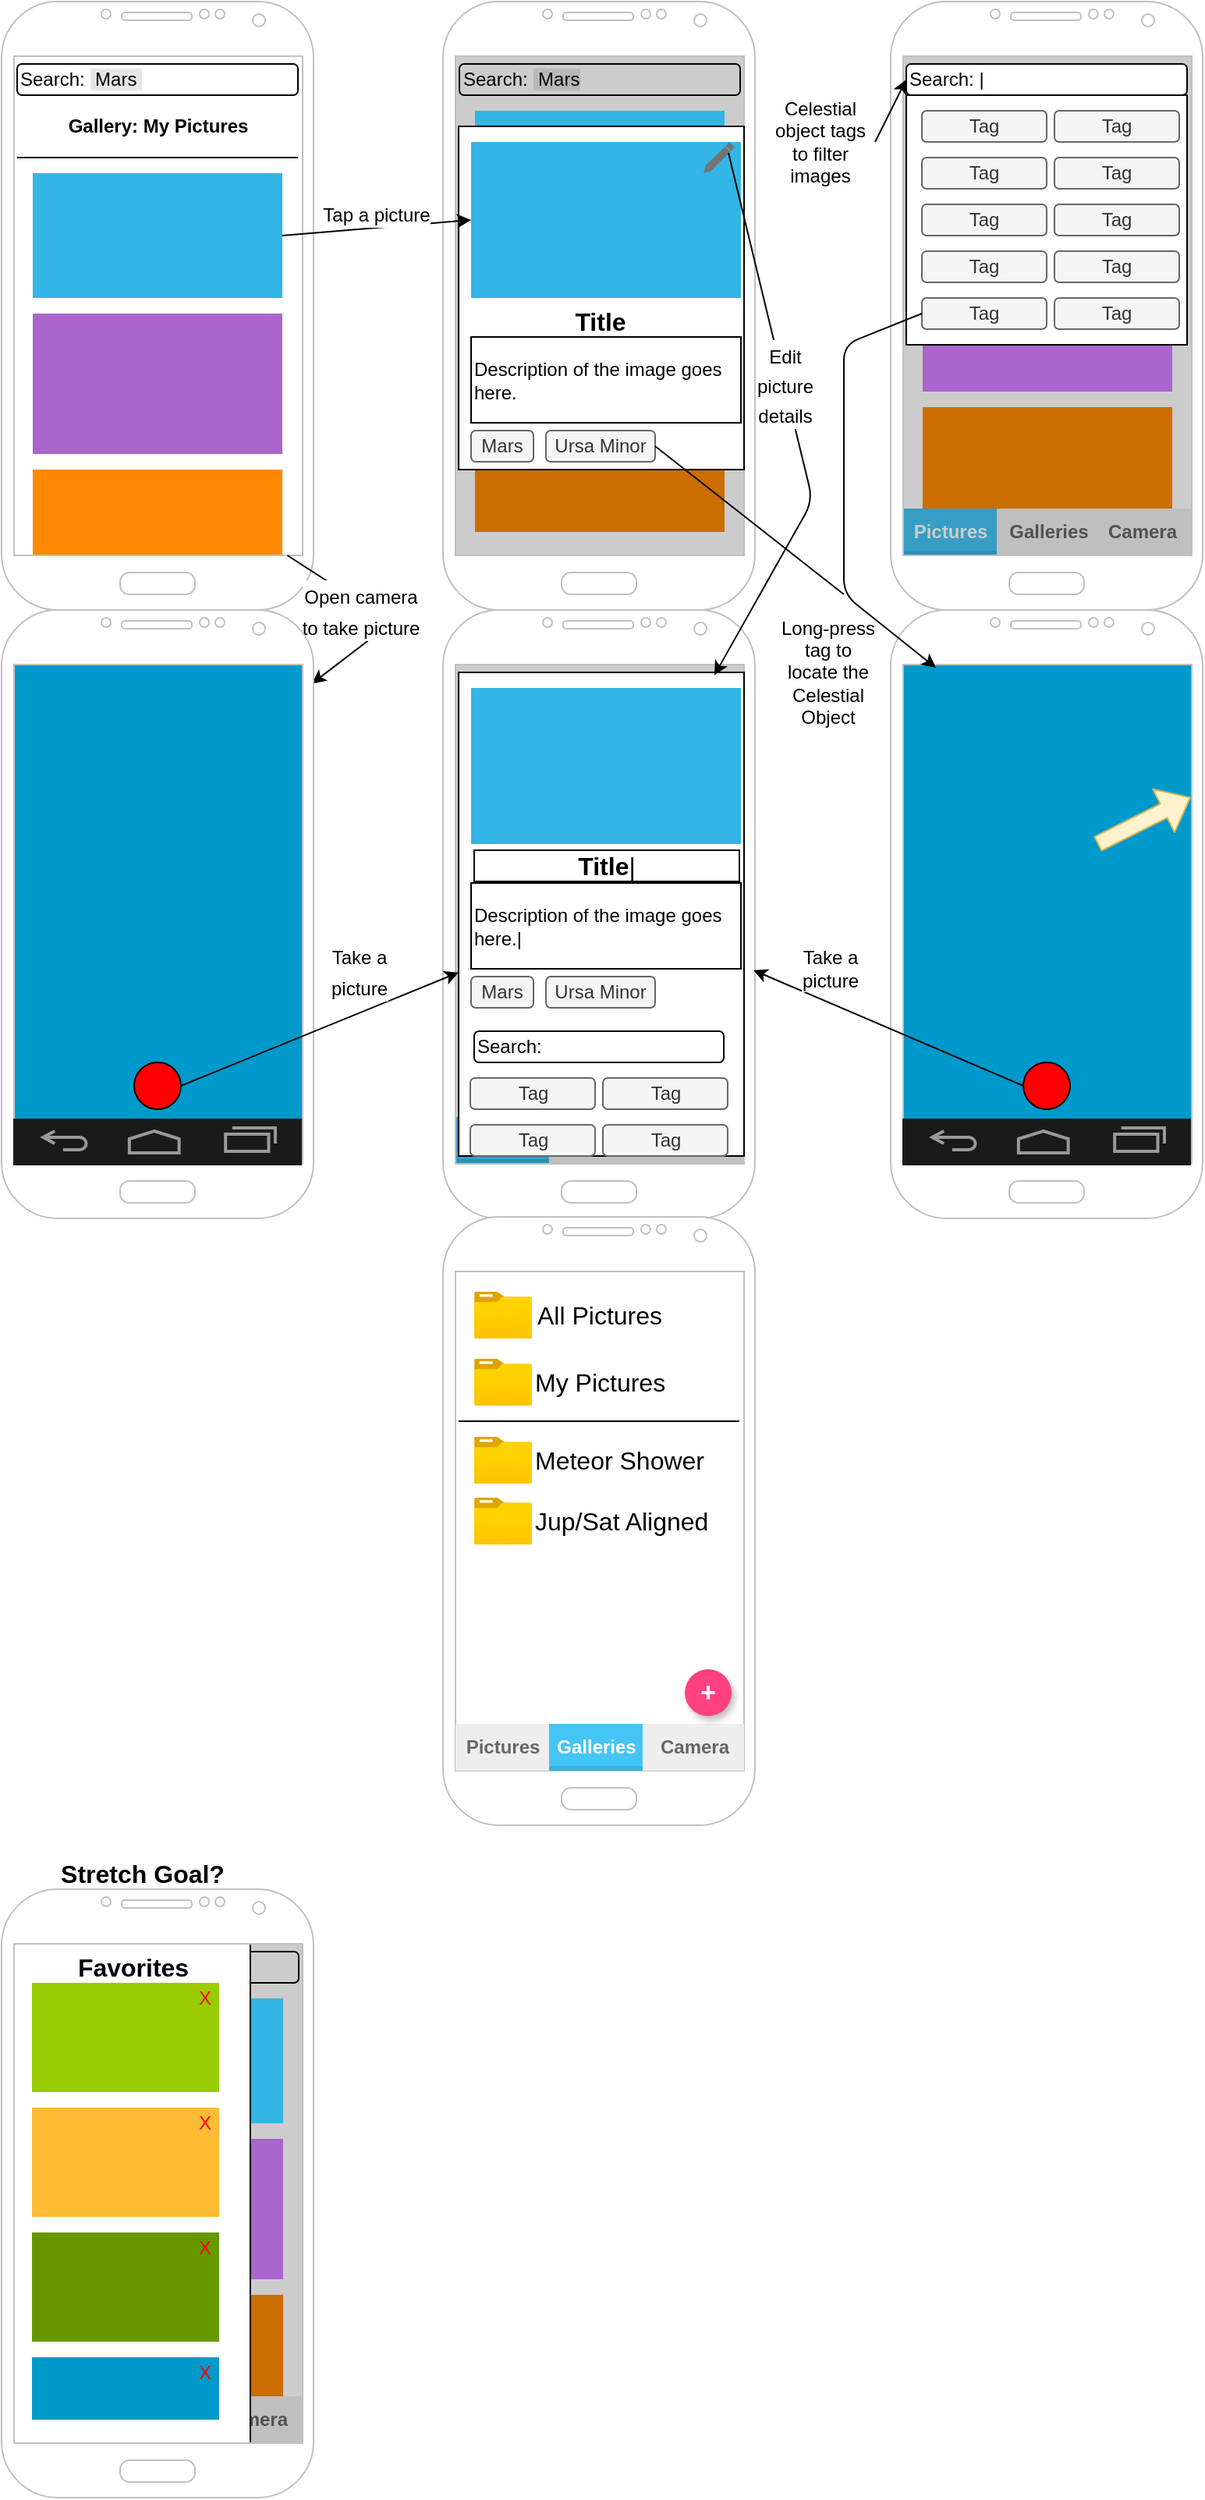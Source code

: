 <mxfile version="14.5.10" type="device"><diagram id="sVuwKOj5NCMtRuxZzgkM" name="Page-1"><mxGraphModel dx="1117" dy="674" grid="1" gridSize="10" guides="1" tooltips="1" connect="1" arrows="1" fold="1" page="1" pageScale="1" pageWidth="826" pageHeight="1169" math="0" shadow="0"><root><mxCell id="0"/><mxCell id="1" parent="0"/><mxCell id="S1HXBbgIuv6f9DyMcL07-6" value="" style="group" parent="1" vertex="1" connectable="0"><mxGeometry x="30" width="200" height="390" as="geometry"/></mxCell><mxCell id="S1HXBbgIuv6f9DyMcL07-2" value="" style="verticalLabelPosition=bottom;verticalAlign=top;html=1;shadow=0;dashed=0;strokeWidth=1;strokeColor=none;shape=rect;fillColor=#33b5e5;" parent="S1HXBbgIuv6f9DyMcL07-6" vertex="1"><mxGeometry x="20" y="110" width="160" height="80" as="geometry"/></mxCell><mxCell id="S1HXBbgIuv6f9DyMcL07-3" value="" style="verticalLabelPosition=bottom;verticalAlign=top;html=1;shadow=0;dashed=0;strokeWidth=1;strokeColor=none;shape=rect;fillColor=#aa66cc;" parent="S1HXBbgIuv6f9DyMcL07-6" vertex="1"><mxGeometry x="20" y="200" width="160" height="90" as="geometry"/></mxCell><mxCell id="S1HXBbgIuv6f9DyMcL07-4" value="" style="verticalLabelPosition=bottom;verticalAlign=top;html=1;shadow=0;dashed=0;strokeWidth=1;strokeColor=none;shape=rect;fillColor=#ff8800;" parent="S1HXBbgIuv6f9DyMcL07-6" vertex="1"><mxGeometry x="20" y="300" width="160" height="80" as="geometry"/></mxCell><mxCell id="S1HXBbgIuv6f9DyMcL07-1" value="" style="verticalLabelPosition=bottom;verticalAlign=top;html=1;shadow=0;dashed=0;strokeWidth=1;shape=mxgraph.android.phone2;strokeColor=#c0c0c0;" parent="S1HXBbgIuv6f9DyMcL07-6" vertex="1"><mxGeometry width="200" height="390" as="geometry"/></mxCell><mxCell id="S1HXBbgIuv6f9DyMcL07-72" value="&lt;div align=&quot;left&quot;&gt;Search:&amp;nbsp;&lt;span style=&quot;background-color: rgb(230 , 230 , 230)&quot;&gt; Mars&amp;nbsp; &lt;/span&gt;&lt;br&gt;&lt;/div&gt;" style="rounded=1;whiteSpace=wrap;html=1;fillColor=#FFFFFF;align=left;" parent="S1HXBbgIuv6f9DyMcL07-6" vertex="1"><mxGeometry x="10" y="40" width="180" height="20" as="geometry"/></mxCell><mxCell id="xd1e3zrqBbG1_wzTYRDA-1" value="&lt;div align=&quot;center&quot;&gt;&lt;b&gt;Gallery: My Pictures&lt;br&gt;&lt;/b&gt;&lt;/div&gt;" style="text;html=1;align=center;verticalAlign=middle;resizable=0;points=[];autosize=1;strokeColor=none;" vertex="1" parent="S1HXBbgIuv6f9DyMcL07-6"><mxGeometry x="35" y="70" width="130" height="20" as="geometry"/></mxCell><mxCell id="xd1e3zrqBbG1_wzTYRDA-2" value="" style="endArrow=none;html=1;" edge="1" parent="S1HXBbgIuv6f9DyMcL07-6"><mxGeometry width="50" height="50" relative="1" as="geometry"><mxPoint x="10" y="100" as="sourcePoint"/><mxPoint x="190" y="100" as="targetPoint"/></mxGeometry></mxCell><mxCell id="S1HXBbgIuv6f9DyMcL07-107" value="" style="group" parent="1" vertex="1" connectable="0"><mxGeometry x="30" y="1210" width="200" height="390" as="geometry"/></mxCell><mxCell id="S1HXBbgIuv6f9DyMcL07-108" value="" style="verticalLabelPosition=bottom;verticalAlign=top;html=1;shadow=0;dashed=0;strokeWidth=1;strokeColor=none;shape=rect;fillColor=#ff8800;" parent="S1HXBbgIuv6f9DyMcL07-107" vertex="1"><mxGeometry x="20.5" y="260" width="160" height="80" as="geometry"/></mxCell><mxCell id="S1HXBbgIuv6f9DyMcL07-109" value="" style="strokeWidth=1;html=1;shadow=0;dashed=0;shape=mxgraph.android.rrect;rSize=0;fillColor=#eeeeee;strokeColor=none;" parent="S1HXBbgIuv6f9DyMcL07-107" vertex="1"><mxGeometry x="8" y="325" width="185" height="30" as="geometry"/></mxCell><mxCell id="S1HXBbgIuv6f9DyMcL07-110" value="Search" style="strokeWidth=1;html=1;shadow=0;dashed=0;shape=mxgraph.android.anchor;fontStyle=1;fontColor=#666666;" parent="S1HXBbgIuv6f9DyMcL07-109" vertex="1"><mxGeometry x="62.5" width="60" height="30" as="geometry"/></mxCell><mxCell id="S1HXBbgIuv6f9DyMcL07-111" value="Camera" style="strokeWidth=1;html=1;shadow=0;dashed=0;shape=mxgraph.android.anchor;fontStyle=1;fontColor=#666666;" parent="S1HXBbgIuv6f9DyMcL07-109" vertex="1"><mxGeometry x="120" width="65" height="30" as="geometry"/></mxCell><mxCell id="S1HXBbgIuv6f9DyMcL07-112" value="Feed" style="strokeWidth=1;html=1;shadow=0;dashed=0;shape=mxgraph.android.rrect;rSize=0;fontStyle=1;fillColor=#44c5f5;strokeColor=none;fontColor=#ffffff;" parent="S1HXBbgIuv6f9DyMcL07-109" vertex="1"><mxGeometry width="60" height="30" as="geometry"/></mxCell><mxCell id="S1HXBbgIuv6f9DyMcL07-113" value="" style="strokeWidth=1;html=1;shadow=0;dashed=0;shape=mxgraph.android.rrect;rSize=0;fillColor=#33b5e5;strokeColor=none;" parent="S1HXBbgIuv6f9DyMcL07-112" vertex="1"><mxGeometry y="27" width="60.0" height="3" as="geometry"/></mxCell><mxCell id="S1HXBbgIuv6f9DyMcL07-114" value="&lt;div align=&quot;left&quot;&gt;Search:&lt;/div&gt;" style="rounded=1;whiteSpace=wrap;html=1;fillColor=#FFFFFF;align=left;" parent="S1HXBbgIuv6f9DyMcL07-107" vertex="1"><mxGeometry x="10.5" y="40" width="180" height="20" as="geometry"/></mxCell><mxCell id="S1HXBbgIuv6f9DyMcL07-115" value="" style="rounded=0;whiteSpace=wrap;html=1;fillColor=#000000;opacity=20;" parent="S1HXBbgIuv6f9DyMcL07-107" vertex="1"><mxGeometry x="3" y="30" width="190" height="330" as="geometry"/></mxCell><mxCell id="S1HXBbgIuv6f9DyMcL07-116" value="" style="verticalLabelPosition=bottom;verticalAlign=top;html=1;shadow=0;dashed=0;strokeWidth=1;strokeColor=none;shape=rect;fillColor=#33b5e5;" parent="S1HXBbgIuv6f9DyMcL07-107" vertex="1"><mxGeometry x="20.5" y="70" width="160" height="80" as="geometry"/></mxCell><mxCell id="S1HXBbgIuv6f9DyMcL07-117" value="" style="verticalLabelPosition=bottom;verticalAlign=top;html=1;shadow=0;dashed=0;strokeWidth=1;strokeColor=none;shape=rect;fillColor=#aa66cc;" parent="S1HXBbgIuv6f9DyMcL07-107" vertex="1"><mxGeometry x="20.5" y="160" width="160" height="90" as="geometry"/></mxCell><mxCell id="S1HXBbgIuv6f9DyMcL07-119" value="" style="group" parent="S1HXBbgIuv6f9DyMcL07-107" vertex="1" connectable="0"><mxGeometry x="8" y="35" width="151.5" height="325" as="geometry"/></mxCell><mxCell id="S1HXBbgIuv6f9DyMcL07-54" value="" style="rounded=0;whiteSpace=wrap;html=1;fillColor=#FFFFFF;" parent="S1HXBbgIuv6f9DyMcL07-119" vertex="1"><mxGeometry width="151.5" height="325" as="geometry"/></mxCell><mxCell id="S1HXBbgIuv6f9DyMcL07-56" value="" style="verticalLabelPosition=bottom;verticalAlign=top;html=1;shadow=0;dashed=0;strokeWidth=1;strokeColor=none;shape=rect;fillColor=#99cc00;" parent="S1HXBbgIuv6f9DyMcL07-119" vertex="1"><mxGeometry x="11.5" y="25" width="120" height="70" as="geometry"/></mxCell><mxCell id="S1HXBbgIuv6f9DyMcL07-57" value="" style="verticalLabelPosition=bottom;verticalAlign=top;html=1;shadow=0;dashed=0;strokeWidth=1;strokeColor=none;shape=rect;fillColor=#ffbb33;" parent="S1HXBbgIuv6f9DyMcL07-119" vertex="1"><mxGeometry x="11.5" y="105" width="120" height="70" as="geometry"/></mxCell><mxCell id="S1HXBbgIuv6f9DyMcL07-58" value="&lt;font style=&quot;font-size: 16px&quot;&gt;&lt;b&gt;Favorites&lt;/b&gt;&lt;/font&gt;" style="text;html=1;align=center;verticalAlign=middle;resizable=0;points=[];autosize=1;" parent="S1HXBbgIuv6f9DyMcL07-119" vertex="1"><mxGeometry x="30.75" y="5" width="90" height="20" as="geometry"/></mxCell><mxCell id="S1HXBbgIuv6f9DyMcL07-59" value="" style="verticalLabelPosition=bottom;verticalAlign=top;html=1;shadow=0;dashed=0;strokeWidth=1;strokeColor=none;shape=rect;fillColor=#669900;" parent="S1HXBbgIuv6f9DyMcL07-119" vertex="1"><mxGeometry x="11.5" y="185" width="120" height="70" as="geometry"/></mxCell><mxCell id="S1HXBbgIuv6f9DyMcL07-60" value="" style="verticalLabelPosition=bottom;verticalAlign=top;html=1;shadow=0;dashed=0;strokeWidth=1;strokeColor=none;shape=rect;fillColor=#0099cc;" parent="S1HXBbgIuv6f9DyMcL07-119" vertex="1"><mxGeometry x="11.5" y="265" width="120" height="40" as="geometry"/></mxCell><mxCell id="S1HXBbgIuv6f9DyMcL07-62" value="&lt;font color=&quot;#FF0000&quot;&gt;X&lt;/font&gt;" style="text;html=1;align=center;verticalAlign=middle;resizable=0;points=[];autosize=1;" parent="S1HXBbgIuv6f9DyMcL07-119" vertex="1"><mxGeometry x="111.5" y="105" width="20" height="20" as="geometry"/></mxCell><mxCell id="S1HXBbgIuv6f9DyMcL07-61" value="&lt;font color=&quot;#FF0000&quot;&gt;X&lt;/font&gt;" style="text;html=1;align=center;verticalAlign=middle;resizable=0;points=[];autosize=1;" parent="S1HXBbgIuv6f9DyMcL07-119" vertex="1"><mxGeometry x="111.5" y="25" width="20" height="20" as="geometry"/></mxCell><mxCell id="S1HXBbgIuv6f9DyMcL07-64" value="&lt;font color=&quot;#FF0000&quot;&gt;X&lt;/font&gt;" style="text;html=1;align=center;verticalAlign=middle;resizable=0;points=[];autosize=1;" parent="S1HXBbgIuv6f9DyMcL07-119" vertex="1"><mxGeometry x="111.5" y="185" width="20" height="20" as="geometry"/></mxCell><mxCell id="S1HXBbgIuv6f9DyMcL07-63" value="&lt;font color=&quot;#FF0000&quot;&gt;X&lt;/font&gt;" style="text;html=1;align=center;verticalAlign=middle;resizable=0;points=[];autosize=1;" parent="S1HXBbgIuv6f9DyMcL07-119" vertex="1"><mxGeometry x="111.5" y="265" width="20" height="20" as="geometry"/></mxCell><mxCell id="S1HXBbgIuv6f9DyMcL07-118" value="" style="verticalLabelPosition=bottom;verticalAlign=top;html=1;shadow=0;dashed=0;strokeWidth=1;shape=mxgraph.android.phone2;strokeColor=#c0c0c0;" parent="S1HXBbgIuv6f9DyMcL07-107" vertex="1"><mxGeometry width="200" height="390" as="geometry"/></mxCell><mxCell id="S1HXBbgIuv6f9DyMcL07-141" value="" style="group" parent="1" vertex="1" connectable="0"><mxGeometry x="600" width="200" height="390" as="geometry"/></mxCell><mxCell id="S1HXBbgIuv6f9DyMcL07-142" value="" style="verticalLabelPosition=bottom;verticalAlign=top;html=1;shadow=0;dashed=0;strokeWidth=1;strokeColor=none;shape=rect;fillColor=#ff8800;" parent="S1HXBbgIuv6f9DyMcL07-141" vertex="1"><mxGeometry x="20.5" y="260" width="160" height="80" as="geometry"/></mxCell><mxCell id="S1HXBbgIuv6f9DyMcL07-143" value="" style="strokeWidth=1;html=1;shadow=0;dashed=0;shape=mxgraph.android.rrect;rSize=0;fillColor=#eeeeee;strokeColor=none;" parent="S1HXBbgIuv6f9DyMcL07-141" vertex="1"><mxGeometry x="8" y="325" width="185" height="30" as="geometry"/></mxCell><mxCell id="S1HXBbgIuv6f9DyMcL07-144" value="Galleries" style="strokeWidth=1;html=1;shadow=0;dashed=0;shape=mxgraph.android.anchor;fontStyle=1;fontColor=#666666;" parent="S1HXBbgIuv6f9DyMcL07-143" vertex="1"><mxGeometry x="62.5" width="60" height="30" as="geometry"/></mxCell><mxCell id="S1HXBbgIuv6f9DyMcL07-145" value="Camera" style="strokeWidth=1;html=1;shadow=0;dashed=0;shape=mxgraph.android.anchor;fontStyle=1;fontColor=#666666;" parent="S1HXBbgIuv6f9DyMcL07-143" vertex="1"><mxGeometry x="120" width="65" height="30" as="geometry"/></mxCell><mxCell id="S1HXBbgIuv6f9DyMcL07-146" value="Pictures" style="strokeWidth=1;html=1;shadow=0;dashed=0;shape=mxgraph.android.rrect;rSize=0;fontStyle=1;fillColor=#44c5f5;strokeColor=none;fontColor=#ffffff;" parent="S1HXBbgIuv6f9DyMcL07-143" vertex="1"><mxGeometry width="60" height="30" as="geometry"/></mxCell><mxCell id="S1HXBbgIuv6f9DyMcL07-147" value="" style="strokeWidth=1;html=1;shadow=0;dashed=0;shape=mxgraph.android.rrect;rSize=0;fillColor=#33b5e5;strokeColor=none;" parent="S1HXBbgIuv6f9DyMcL07-146" vertex="1"><mxGeometry y="27" width="60.0" height="3" as="geometry"/></mxCell><mxCell id="S1HXBbgIuv6f9DyMcL07-149" value="" style="rounded=0;whiteSpace=wrap;html=1;fillColor=#000000;opacity=20;" parent="S1HXBbgIuv6f9DyMcL07-141" vertex="1"><mxGeometry x="3" y="30" width="190" height="330" as="geometry"/></mxCell><mxCell id="S1HXBbgIuv6f9DyMcL07-150" value="" style="verticalLabelPosition=bottom;verticalAlign=top;html=1;shadow=0;dashed=0;strokeWidth=1;strokeColor=none;shape=rect;fillColor=#33b5e5;" parent="S1HXBbgIuv6f9DyMcL07-141" vertex="1"><mxGeometry x="20.5" y="70" width="160" height="80" as="geometry"/></mxCell><mxCell id="S1HXBbgIuv6f9DyMcL07-151" value="" style="verticalLabelPosition=bottom;verticalAlign=top;html=1;shadow=0;dashed=0;strokeWidth=1;strokeColor=none;shape=rect;fillColor=#aa66cc;" parent="S1HXBbgIuv6f9DyMcL07-141" vertex="1"><mxGeometry x="20.5" y="160" width="160" height="90" as="geometry"/></mxCell><mxCell id="S1HXBbgIuv6f9DyMcL07-152" value="" style="verticalLabelPosition=bottom;verticalAlign=top;html=1;shadow=0;dashed=0;strokeWidth=1;shape=mxgraph.android.phone2;strokeColor=#c0c0c0;" parent="S1HXBbgIuv6f9DyMcL07-141" vertex="1"><mxGeometry width="200" height="390" as="geometry"/></mxCell><mxCell id="S1HXBbgIuv6f9DyMcL07-155" value="" style="group" parent="S1HXBbgIuv6f9DyMcL07-141" vertex="1" connectable="0"><mxGeometry x="10" y="40" width="180" height="180" as="geometry"/></mxCell><mxCell id="S1HXBbgIuv6f9DyMcL07-153" value="" style="rounded=0.75;whiteSpace=wrap;html=1;fillColor=#FFFFFF;" parent="S1HXBbgIuv6f9DyMcL07-155" vertex="1"><mxGeometry y="20" width="180" height="160" as="geometry"/></mxCell><mxCell id="S1HXBbgIuv6f9DyMcL07-73" value="Tag" style="rounded=1;whiteSpace=wrap;html=1;fillColor=#f5f5f5;strokeColor=#666666;fontColor=#333333;" parent="S1HXBbgIuv6f9DyMcL07-155" vertex="1"><mxGeometry x="10" y="30" width="80" height="20" as="geometry"/></mxCell><mxCell id="S1HXBbgIuv6f9DyMcL07-74" value="Tag" style="rounded=1;whiteSpace=wrap;html=1;fillColor=#f5f5f5;strokeColor=#666666;fontColor=#333333;" parent="S1HXBbgIuv6f9DyMcL07-155" vertex="1"><mxGeometry x="95" y="30" width="80" height="20" as="geometry"/></mxCell><mxCell id="S1HXBbgIuv6f9DyMcL07-76" value="Tag" style="rounded=1;whiteSpace=wrap;html=1;fillColor=#f5f5f5;strokeColor=#666666;fontColor=#333333;" parent="S1HXBbgIuv6f9DyMcL07-155" vertex="1"><mxGeometry x="95" y="60" width="80" height="20" as="geometry"/></mxCell><mxCell id="S1HXBbgIuv6f9DyMcL07-75" value="Tag" style="rounded=1;whiteSpace=wrap;html=1;fillColor=#f5f5f5;strokeColor=#666666;fontColor=#333333;" parent="S1HXBbgIuv6f9DyMcL07-155" vertex="1"><mxGeometry x="10" y="60" width="80" height="20" as="geometry"/></mxCell><mxCell id="S1HXBbgIuv6f9DyMcL07-83" value="Tag" style="rounded=1;whiteSpace=wrap;html=1;fillColor=#f5f5f5;strokeColor=#666666;fontColor=#333333;" parent="S1HXBbgIuv6f9DyMcL07-155" vertex="1"><mxGeometry x="10" y="90" width="80" height="20" as="geometry"/></mxCell><mxCell id="S1HXBbgIuv6f9DyMcL07-84" value="Tag" style="rounded=1;whiteSpace=wrap;html=1;fillColor=#f5f5f5;strokeColor=#666666;fontColor=#333333;" parent="S1HXBbgIuv6f9DyMcL07-155" vertex="1"><mxGeometry x="95" y="90" width="80" height="20" as="geometry"/></mxCell><mxCell id="S1HXBbgIuv6f9DyMcL07-86" value="Tag" style="rounded=1;whiteSpace=wrap;html=1;fillColor=#f5f5f5;strokeColor=#666666;fontColor=#333333;" parent="S1HXBbgIuv6f9DyMcL07-155" vertex="1"><mxGeometry x="95" y="120" width="80" height="20" as="geometry"/></mxCell><mxCell id="S1HXBbgIuv6f9DyMcL07-85" value="Tag" style="rounded=1;whiteSpace=wrap;html=1;fillColor=#f5f5f5;strokeColor=#666666;fontColor=#333333;" parent="S1HXBbgIuv6f9DyMcL07-155" vertex="1"><mxGeometry x="10" y="120" width="80" height="20" as="geometry"/></mxCell><mxCell id="S1HXBbgIuv6f9DyMcL07-87" value="Tag" style="rounded=1;whiteSpace=wrap;html=1;fillColor=#f5f5f5;strokeColor=#666666;fontColor=#333333;" parent="S1HXBbgIuv6f9DyMcL07-155" vertex="1"><mxGeometry x="10" y="150" width="80" height="20" as="geometry"/></mxCell><mxCell id="S1HXBbgIuv6f9DyMcL07-88" value="Tag" style="rounded=1;whiteSpace=wrap;html=1;fillColor=#f5f5f5;strokeColor=#666666;fontColor=#333333;" parent="S1HXBbgIuv6f9DyMcL07-155" vertex="1"><mxGeometry x="95" y="150" width="80" height="20" as="geometry"/></mxCell><mxCell id="S1HXBbgIuv6f9DyMcL07-148" value="&lt;div align=&quot;left&quot;&gt;Search: |&lt;br&gt;&lt;/div&gt;" style="rounded=1;whiteSpace=wrap;html=1;fillColor=#FFFFFF;align=left;" parent="S1HXBbgIuv6f9DyMcL07-155" vertex="1"><mxGeometry width="180" height="20" as="geometry"/></mxCell><mxCell id="S1HXBbgIuv6f9DyMcL07-158" value="" style="endArrow=classic;html=1;entryX=0.995;entryY=0.121;entryDx=0;entryDy=0;entryPerimeter=0;" parent="1" target="S1HXBbgIuv6f9DyMcL07-66" edge="1"><mxGeometry width="50" height="50" relative="1" as="geometry"><mxPoint x="213.224" y="355" as="sourcePoint"/><mxPoint x="241" y="440.0" as="targetPoint"/><Array as="points"><mxPoint x="280" y="398.13"/></Array></mxGeometry></mxCell><mxCell id="S1HXBbgIuv6f9DyMcL07-222" value="&lt;font style=&quot;font-size: 12px&quot;&gt;Open camera&lt;br&gt;to take picture&lt;br&gt;&lt;/font&gt;" style="edgeLabel;html=1;align=center;verticalAlign=middle;resizable=0;points=[];fontSize=16;" parent="S1HXBbgIuv6f9DyMcL07-158" vertex="1" connectable="0"><mxGeometry x="0.253" y="4" relative="1" as="geometry"><mxPoint x="-14.09" y="-17.69" as="offset"/></mxGeometry></mxCell><mxCell id="S1HXBbgIuv6f9DyMcL07-160" value="" style="group" parent="1" vertex="1" connectable="0"><mxGeometry x="313" width="200" height="390" as="geometry"/></mxCell><mxCell id="S1HXBbgIuv6f9DyMcL07-102" value="" style="verticalLabelPosition=bottom;verticalAlign=top;html=1;shadow=0;dashed=0;strokeWidth=1;strokeColor=none;shape=rect;fillColor=#ff8800;" parent="S1HXBbgIuv6f9DyMcL07-160" vertex="1"><mxGeometry x="20.5" y="260" width="160" height="80" as="geometry"/></mxCell><mxCell id="S1HXBbgIuv6f9DyMcL07-103" value="&lt;div align=&quot;left&quot;&gt;Search:&amp;nbsp;&lt;span style=&quot;background-color: rgb(230 , 230 , 230)&quot;&gt; Mars &lt;/span&gt;&lt;br&gt;&lt;/div&gt;" style="rounded=1;whiteSpace=wrap;html=1;fillColor=#FFFFFF;align=left;" parent="S1HXBbgIuv6f9DyMcL07-160" vertex="1"><mxGeometry x="10.5" y="40" width="180" height="20" as="geometry"/></mxCell><mxCell id="S1HXBbgIuv6f9DyMcL07-12" value="" style="rounded=0;whiteSpace=wrap;html=1;fillColor=#000000;opacity=20;" parent="S1HXBbgIuv6f9DyMcL07-160" vertex="1"><mxGeometry x="3" y="30" width="190" height="330" as="geometry"/></mxCell><mxCell id="S1HXBbgIuv6f9DyMcL07-100" value="" style="verticalLabelPosition=bottom;verticalAlign=top;html=1;shadow=0;dashed=0;strokeWidth=1;strokeColor=none;shape=rect;fillColor=#33b5e5;" parent="S1HXBbgIuv6f9DyMcL07-160" vertex="1"><mxGeometry x="20.5" y="70" width="160" height="80" as="geometry"/></mxCell><mxCell id="S1HXBbgIuv6f9DyMcL07-101" value="" style="verticalLabelPosition=bottom;verticalAlign=top;html=1;shadow=0;dashed=0;strokeWidth=1;strokeColor=none;shape=rect;fillColor=#aa66cc;" parent="S1HXBbgIuv6f9DyMcL07-160" vertex="1"><mxGeometry x="20.5" y="160" width="160" height="90" as="geometry"/></mxCell><mxCell id="S1HXBbgIuv6f9DyMcL07-8" value="" style="verticalLabelPosition=bottom;verticalAlign=top;html=1;shadow=0;dashed=0;strokeWidth=1;shape=mxgraph.android.phone2;strokeColor=#c0c0c0;" parent="S1HXBbgIuv6f9DyMcL07-160" vertex="1"><mxGeometry width="200" height="390" as="geometry"/></mxCell><mxCell id="S1HXBbgIuv6f9DyMcL07-156" value="" style="group" parent="S1HXBbgIuv6f9DyMcL07-160" vertex="1" connectable="0"><mxGeometry x="10" y="80" width="183" height="220" as="geometry"/></mxCell><mxCell id="S1HXBbgIuv6f9DyMcL07-14" value="" style="rounded=0;whiteSpace=wrap;html=1;fillColor=#FFFFFF;" parent="S1HXBbgIuv6f9DyMcL07-156" vertex="1"><mxGeometry width="183" height="220" as="geometry"/></mxCell><mxCell id="S1HXBbgIuv6f9DyMcL07-15" value="" style="verticalLabelPosition=bottom;verticalAlign=top;html=1;shadow=0;dashed=0;strokeWidth=1;strokeColor=none;shape=rect;fillColor=#33b5e5;" parent="S1HXBbgIuv6f9DyMcL07-156" vertex="1"><mxGeometry x="8" y="10" width="173" height="100" as="geometry"/></mxCell><mxCell id="S1HXBbgIuv6f9DyMcL07-16" value="&lt;font style=&quot;font-size: 16px&quot;&gt;&lt;b&gt;Title&lt;/b&gt;&lt;/font&gt;" style="text;html=1;strokeColor=none;fillColor=none;align=center;verticalAlign=middle;whiteSpace=wrap;rounded=0;" parent="S1HXBbgIuv6f9DyMcL07-156" vertex="1"><mxGeometry x="71" y="115" width="40" height="20" as="geometry"/></mxCell><mxCell id="S1HXBbgIuv6f9DyMcL07-17" value="&lt;div align=&quot;left&quot;&gt;Description of the image goes here.&lt;br&gt;&lt;/div&gt;" style="rounded=0;whiteSpace=wrap;html=1;fillColor=#FFFFFF;align=left;" parent="S1HXBbgIuv6f9DyMcL07-156" vertex="1"><mxGeometry x="8" y="135" width="173" height="55" as="geometry"/></mxCell><mxCell id="S1HXBbgIuv6f9DyMcL07-19" value="Mars" style="rounded=1;whiteSpace=wrap;html=1;fillColor=#f5f5f5;strokeColor=#666666;fontColor=#333333;" parent="S1HXBbgIuv6f9DyMcL07-156" vertex="1"><mxGeometry x="8" y="195" width="40" height="20" as="geometry"/></mxCell><mxCell id="S1HXBbgIuv6f9DyMcL07-20" value="Ursa Minor" style="rounded=1;whiteSpace=wrap;html=1;fillColor=#f5f5f5;strokeColor=#666666;fontColor=#333333;" parent="S1HXBbgIuv6f9DyMcL07-156" vertex="1"><mxGeometry x="56" y="195" width="70" height="20" as="geometry"/></mxCell><mxCell id="S1HXBbgIuv6f9DyMcL07-192" value="" style="dashed=0;aspect=fixed;verticalLabelPosition=bottom;verticalAlign=top;align=center;shape=mxgraph.gmdl.edit;strokeColor=none;fillColor=#737373;shadow=0;" parent="S1HXBbgIuv6f9DyMcL07-156" vertex="1"><mxGeometry x="157" y="10" width="20" height="20" as="geometry"/></mxCell><mxCell id="S1HXBbgIuv6f9DyMcL07-161" value="" style="group" parent="1" vertex="1" connectable="0"><mxGeometry x="313" y="390" width="200" height="390" as="geometry"/></mxCell><mxCell id="S1HXBbgIuv6f9DyMcL07-162" value="" style="verticalLabelPosition=bottom;verticalAlign=top;html=1;shadow=0;dashed=0;strokeWidth=1;strokeColor=none;shape=rect;fillColor=#ff8800;" parent="S1HXBbgIuv6f9DyMcL07-161" vertex="1"><mxGeometry x="20.5" y="260" width="160" height="80" as="geometry"/></mxCell><mxCell id="S1HXBbgIuv6f9DyMcL07-163" value="" style="strokeWidth=1;html=1;shadow=0;dashed=0;shape=mxgraph.android.rrect;rSize=0;fillColor=#eeeeee;strokeColor=none;" parent="S1HXBbgIuv6f9DyMcL07-161" vertex="1"><mxGeometry x="8" y="325" width="185" height="30" as="geometry"/></mxCell><mxCell id="S1HXBbgIuv6f9DyMcL07-164" value="Search" style="strokeWidth=1;html=1;shadow=0;dashed=0;shape=mxgraph.android.anchor;fontStyle=1;fontColor=#666666;" parent="S1HXBbgIuv6f9DyMcL07-163" vertex="1"><mxGeometry x="62.5" width="60" height="30" as="geometry"/></mxCell><mxCell id="S1HXBbgIuv6f9DyMcL07-165" value="Camera" style="strokeWidth=1;html=1;shadow=0;dashed=0;shape=mxgraph.android.anchor;fontStyle=1;fontColor=#666666;" parent="S1HXBbgIuv6f9DyMcL07-163" vertex="1"><mxGeometry x="120" width="65" height="30" as="geometry"/></mxCell><mxCell id="S1HXBbgIuv6f9DyMcL07-166" value="Feed" style="strokeWidth=1;html=1;shadow=0;dashed=0;shape=mxgraph.android.rrect;rSize=0;fontStyle=1;fillColor=#44c5f5;strokeColor=none;fontColor=#ffffff;" parent="S1HXBbgIuv6f9DyMcL07-163" vertex="1"><mxGeometry width="60" height="30" as="geometry"/></mxCell><mxCell id="S1HXBbgIuv6f9DyMcL07-167" value="" style="strokeWidth=1;html=1;shadow=0;dashed=0;shape=mxgraph.android.rrect;rSize=0;fillColor=#33b5e5;strokeColor=none;" parent="S1HXBbgIuv6f9DyMcL07-166" vertex="1"><mxGeometry y="27" width="60.0" height="3" as="geometry"/></mxCell><mxCell id="S1HXBbgIuv6f9DyMcL07-168" value="&lt;div align=&quot;left&quot;&gt;Search:&lt;/div&gt;" style="rounded=1;whiteSpace=wrap;html=1;fillColor=#FFFFFF;align=left;" parent="S1HXBbgIuv6f9DyMcL07-161" vertex="1"><mxGeometry x="10.5" y="40" width="180" height="20" as="geometry"/></mxCell><mxCell id="S1HXBbgIuv6f9DyMcL07-169" value="" style="rounded=0;whiteSpace=wrap;html=1;fillColor=#000000;opacity=20;" parent="S1HXBbgIuv6f9DyMcL07-161" vertex="1"><mxGeometry x="3" y="30" width="190" height="330" as="geometry"/></mxCell><mxCell id="S1HXBbgIuv6f9DyMcL07-170" value="" style="verticalLabelPosition=bottom;verticalAlign=top;html=1;shadow=0;dashed=0;strokeWidth=1;strokeColor=none;shape=rect;fillColor=#33b5e5;" parent="S1HXBbgIuv6f9DyMcL07-161" vertex="1"><mxGeometry x="20.5" y="70" width="160" height="80" as="geometry"/></mxCell><mxCell id="S1HXBbgIuv6f9DyMcL07-171" value="" style="verticalLabelPosition=bottom;verticalAlign=top;html=1;shadow=0;dashed=0;strokeWidth=1;strokeColor=none;shape=rect;fillColor=#aa66cc;" parent="S1HXBbgIuv6f9DyMcL07-161" vertex="1"><mxGeometry x="20.5" y="160" width="160" height="90" as="geometry"/></mxCell><mxCell id="S1HXBbgIuv6f9DyMcL07-172" value="" style="verticalLabelPosition=bottom;verticalAlign=top;html=1;shadow=0;dashed=0;strokeWidth=1;shape=mxgraph.android.phone2;strokeColor=#c0c0c0;" parent="S1HXBbgIuv6f9DyMcL07-161" vertex="1"><mxGeometry width="200" height="390" as="geometry"/></mxCell><mxCell id="S1HXBbgIuv6f9DyMcL07-193" value="" style="group" parent="S1HXBbgIuv6f9DyMcL07-161" vertex="1" connectable="0"><mxGeometry x="10" y="40" width="183" height="310" as="geometry"/></mxCell><mxCell id="S1HXBbgIuv6f9DyMcL07-174" value="" style="rounded=0;whiteSpace=wrap;html=1;fillColor=#FFFFFF;" parent="S1HXBbgIuv6f9DyMcL07-193" vertex="1"><mxGeometry width="183" height="310" as="geometry"/></mxCell><mxCell id="S1HXBbgIuv6f9DyMcL07-175" value="" style="verticalLabelPosition=bottom;verticalAlign=top;html=1;shadow=0;dashed=0;strokeWidth=1;strokeColor=none;shape=rect;fillColor=#33b5e5;" parent="S1HXBbgIuv6f9DyMcL07-193" vertex="1"><mxGeometry x="8" y="10" width="173" height="100" as="geometry"/></mxCell><mxCell id="S1HXBbgIuv6f9DyMcL07-176" value="&lt;font style=&quot;font-size: 16px&quot;&gt;&lt;b&gt;Title&lt;/b&gt;|&lt;/font&gt;" style="text;html=1;fillColor=none;align=center;verticalAlign=middle;whiteSpace=wrap;rounded=0;strokeColor=#000000;" parent="S1HXBbgIuv6f9DyMcL07-193" vertex="1"><mxGeometry x="10" y="114" width="170" height="20" as="geometry"/></mxCell><mxCell id="S1HXBbgIuv6f9DyMcL07-177" value="&lt;div align=&quot;left&quot;&gt;Description of the image goes here.|&lt;br&gt;&lt;/div&gt;" style="rounded=0;whiteSpace=wrap;html=1;fillColor=#FFFFFF;align=left;" parent="S1HXBbgIuv6f9DyMcL07-193" vertex="1"><mxGeometry x="8" y="135" width="173" height="55" as="geometry"/></mxCell><mxCell id="S1HXBbgIuv6f9DyMcL07-178" value="Mars" style="rounded=1;whiteSpace=wrap;html=1;fillColor=#f5f5f5;strokeColor=#666666;fontColor=#333333;" parent="S1HXBbgIuv6f9DyMcL07-193" vertex="1"><mxGeometry x="8" y="195" width="40" height="20" as="geometry"/></mxCell><mxCell id="S1HXBbgIuv6f9DyMcL07-179" value="Ursa Minor" style="rounded=1;whiteSpace=wrap;html=1;fillColor=#f5f5f5;strokeColor=#666666;fontColor=#333333;" parent="S1HXBbgIuv6f9DyMcL07-193" vertex="1"><mxGeometry x="56" y="195" width="70" height="20" as="geometry"/></mxCell><mxCell id="S1HXBbgIuv6f9DyMcL07-180" value="&lt;div align=&quot;left&quot;&gt;Search:&lt;/div&gt;" style="rounded=1;whiteSpace=wrap;html=1;fillColor=#FFFFFF;align=left;" parent="S1HXBbgIuv6f9DyMcL07-193" vertex="1"><mxGeometry x="10" y="230" width="160" height="20" as="geometry"/></mxCell><mxCell id="S1HXBbgIuv6f9DyMcL07-181" value="Tag" style="rounded=1;whiteSpace=wrap;html=1;fillColor=#f5f5f5;strokeColor=#666666;fontColor=#333333;" parent="S1HXBbgIuv6f9DyMcL07-193" vertex="1"><mxGeometry x="7.5" y="260" width="80" height="20" as="geometry"/></mxCell><mxCell id="S1HXBbgIuv6f9DyMcL07-182" value="Tag" style="rounded=1;whiteSpace=wrap;html=1;fillColor=#f5f5f5;strokeColor=#666666;fontColor=#333333;" parent="S1HXBbgIuv6f9DyMcL07-193" vertex="1"><mxGeometry x="92.5" y="260" width="80" height="20" as="geometry"/></mxCell><mxCell id="S1HXBbgIuv6f9DyMcL07-183" value="Tag" style="rounded=1;whiteSpace=wrap;html=1;fillColor=#f5f5f5;strokeColor=#666666;fontColor=#333333;" parent="S1HXBbgIuv6f9DyMcL07-193" vertex="1"><mxGeometry x="7.5" y="290" width="80" height="20" as="geometry"/></mxCell><mxCell id="S1HXBbgIuv6f9DyMcL07-184" value="Tag" style="rounded=1;whiteSpace=wrap;html=1;fillColor=#f5f5f5;strokeColor=#666666;fontColor=#333333;" parent="S1HXBbgIuv6f9DyMcL07-193" vertex="1"><mxGeometry x="92.5" y="290" width="80" height="20" as="geometry"/></mxCell><mxCell id="S1HXBbgIuv6f9DyMcL07-187" value="" style="shape=image;html=1;verticalAlign=top;verticalLabelPosition=bottom;labelBackgroundColor=#ffffff;imageAspect=0;aspect=fixed;image=https://cdn4.iconfinder.com/data/icons/basic-ui-2-line/32/floppy-disk-save-saving-saveas-saved-128.png;strokeColor=#000000;fillColor=#FFFFFF;" parent="S1HXBbgIuv6f9DyMcL07-193" vertex="1"><mxGeometry x="151" y="10" width="30" height="30" as="geometry"/></mxCell><mxCell id="S1HXBbgIuv6f9DyMcL07-196" value="" style="endArrow=classic;html=1;exitX=0.8;exitY=0.35;exitDx=0;exitDy=0;exitPerimeter=0;entryX=0.896;entryY=0.006;entryDx=0;entryDy=0;entryPerimeter=0;" parent="1" source="S1HXBbgIuv6f9DyMcL07-192" target="S1HXBbgIuv6f9DyMcL07-174" edge="1"><mxGeometry width="50" height="50" relative="1" as="geometry"><mxPoint x="560" y="480" as="sourcePoint"/><mxPoint x="610" y="430" as="targetPoint"/><Array as="points"><mxPoint x="550" y="320"/></Array></mxGeometry></mxCell><mxCell id="S1HXBbgIuv6f9DyMcL07-221" value="&lt;font style=&quot;font-size: 12px&quot;&gt;Edit&lt;br&gt;picture&lt;br&gt;details&lt;br&gt;&lt;/font&gt;" style="edgeLabel;html=1;align=center;verticalAlign=middle;resizable=0;points=[];fontSize=16;" parent="S1HXBbgIuv6f9DyMcL07-196" vertex="1" connectable="0"><mxGeometry x="-0.147" relative="1" as="geometry"><mxPoint as="offset"/></mxGeometry></mxCell><mxCell id="S1HXBbgIuv6f9DyMcL07-197" value="Stretch Goal?" style="text;html=1;align=center;verticalAlign=middle;resizable=0;points=[];autosize=1;fontStyle=1;fontSize=16;" parent="1" vertex="1"><mxGeometry x="60" y="1190" width="120" height="20" as="geometry"/></mxCell><mxCell id="S1HXBbgIuv6f9DyMcL07-198" value="" style="group" parent="1" vertex="1" connectable="0"><mxGeometry x="313" y="779" width="200" height="390" as="geometry"/></mxCell><mxCell id="S1HXBbgIuv6f9DyMcL07-202" value="" style="verticalLabelPosition=bottom;verticalAlign=top;html=1;shadow=0;dashed=0;strokeWidth=1;shape=mxgraph.android.phone2;strokeColor=#c0c0c0;" parent="S1HXBbgIuv6f9DyMcL07-198" vertex="1"><mxGeometry width="200" height="390" as="geometry"/></mxCell><mxCell id="S1HXBbgIuv6f9DyMcL07-203" value="" style="strokeWidth=1;html=1;shadow=0;dashed=0;shape=mxgraph.android.rrect;rSize=0;fillColor=#eeeeee;strokeColor=none;" parent="S1HXBbgIuv6f9DyMcL07-198" vertex="1"><mxGeometry x="8" y="325" width="185" height="30" as="geometry"/></mxCell><mxCell id="S1HXBbgIuv6f9DyMcL07-205" value="Camera" style="strokeWidth=1;html=1;shadow=0;dashed=0;shape=mxgraph.android.anchor;fontStyle=1;fontColor=#666666;" parent="S1HXBbgIuv6f9DyMcL07-203" vertex="1"><mxGeometry x="120" width="65" height="30" as="geometry"/></mxCell><mxCell id="S1HXBbgIuv6f9DyMcL07-206" value="Galleries" style="strokeWidth=1;html=1;shadow=0;dashed=0;shape=mxgraph.android.rrect;rSize=0;fontStyle=1;fillColor=#44c5f5;strokeColor=none;fontColor=#ffffff;" parent="S1HXBbgIuv6f9DyMcL07-203" vertex="1"><mxGeometry x="60" width="60" height="30" as="geometry"/></mxCell><mxCell id="S1HXBbgIuv6f9DyMcL07-207" value="" style="strokeWidth=1;html=1;shadow=0;dashed=0;shape=mxgraph.android.rrect;rSize=0;fillColor=#33b5e5;strokeColor=none;" parent="S1HXBbgIuv6f9DyMcL07-206" vertex="1"><mxGeometry y="27" width="60.0" height="3" as="geometry"/></mxCell><mxCell id="S1HXBbgIuv6f9DyMcL07-204" value="Pictures" style="strokeWidth=1;html=1;shadow=0;dashed=0;shape=mxgraph.android.anchor;fontStyle=1;fontColor=#666666;" parent="S1HXBbgIuv6f9DyMcL07-203" vertex="1"><mxGeometry width="60" height="30" as="geometry"/></mxCell><mxCell id="S1HXBbgIuv6f9DyMcL07-210" value="" style="aspect=fixed;html=1;points=[];align=center;image;fontSize=12;image=img/lib/azure2/general/Folder_Blank.svg;strokeColor=#000000;fillColor=#FFFFFF;" parent="S1HXBbgIuv6f9DyMcL07-198" vertex="1"><mxGeometry x="20" y="48" width="36.96" height="30" as="geometry"/></mxCell><mxCell id="S1HXBbgIuv6f9DyMcL07-212" value="" style="aspect=fixed;html=1;points=[];align=center;image;fontSize=12;image=img/lib/azure2/general/Folder_Blank.svg;strokeColor=#000000;fillColor=#FFFFFF;" parent="S1HXBbgIuv6f9DyMcL07-198" vertex="1"><mxGeometry x="20" y="91" width="36.96" height="30" as="geometry"/></mxCell><mxCell id="S1HXBbgIuv6f9DyMcL07-213" value="My Pictures" style="text;html=1;align=left;verticalAlign=middle;resizable=0;points=[];autosize=1;fontSize=16;" parent="S1HXBbgIuv6f9DyMcL07-198" vertex="1"><mxGeometry x="56.96" y="96" width="100" height="20" as="geometry"/></mxCell><mxCell id="S1HXBbgIuv6f9DyMcL07-211" value="&lt;div align=&quot;left&quot;&gt;All Pictures&lt;br&gt;&lt;/div&gt;" style="text;html=1;align=center;verticalAlign=middle;resizable=0;points=[];autosize=1;fontSize=16;" parent="S1HXBbgIuv6f9DyMcL07-198" vertex="1"><mxGeometry x="50" y="53" width="100" height="20" as="geometry"/></mxCell><mxCell id="S1HXBbgIuv6f9DyMcL07-214" value="" style="aspect=fixed;html=1;points=[];align=center;image;fontSize=12;image=img/lib/azure2/general/Folder_Blank.svg;strokeColor=#000000;fillColor=#FFFFFF;" parent="S1HXBbgIuv6f9DyMcL07-198" vertex="1"><mxGeometry x="20" y="141" width="36.96" height="30" as="geometry"/></mxCell><mxCell id="S1HXBbgIuv6f9DyMcL07-215" value="Meteor Shower" style="text;html=1;align=left;verticalAlign=middle;resizable=0;points=[];autosize=1;fontSize=16;" parent="S1HXBbgIuv6f9DyMcL07-198" vertex="1"><mxGeometry x="56.96" y="146" width="120" height="20" as="geometry"/></mxCell><mxCell id="S1HXBbgIuv6f9DyMcL07-216" value="" style="shape=ellipse;fillColor=#FF4081;strokeColor=none;shadow=1;aspect=fixed;fontSize=16;" parent="S1HXBbgIuv6f9DyMcL07-198" vertex="1"><mxGeometry x="155" y="290" width="30" height="30" as="geometry"/></mxCell><mxCell id="S1HXBbgIuv6f9DyMcL07-217" value="" style="dashed=0;html=1;shape=mxgraph.gmdl.plus;strokeColor=#ffffff;strokeWidth=2;shadow=0;" parent="S1HXBbgIuv6f9DyMcL07-216" vertex="1"><mxGeometry x="10.714" y="10.714" width="8.571" height="8.571" as="geometry"/></mxCell><mxCell id="S1HXBbgIuv6f9DyMcL07-218" value="" style="endArrow=none;html=1;fontSize=16;exitX=0.05;exitY=0.282;exitDx=0;exitDy=0;exitPerimeter=0;" parent="S1HXBbgIuv6f9DyMcL07-198" edge="1"><mxGeometry width="50" height="50" relative="1" as="geometry"><mxPoint x="10" y="131" as="sourcePoint"/><mxPoint x="190" y="131.02" as="targetPoint"/></mxGeometry></mxCell><mxCell id="S1HXBbgIuv6f9DyMcL07-240" value="" style="aspect=fixed;html=1;points=[];align=center;image;fontSize=12;image=img/lib/azure2/general/Folder_Blank.svg;strokeColor=#000000;fillColor=#FFFFFF;" parent="S1HXBbgIuv6f9DyMcL07-198" vertex="1"><mxGeometry x="20" y="180" width="36.96" height="30" as="geometry"/></mxCell><mxCell id="S1HXBbgIuv6f9DyMcL07-241" value="Jup/Sat Aligned" style="text;html=1;align=left;verticalAlign=middle;resizable=0;points=[];autosize=1;fontSize=16;" parent="S1HXBbgIuv6f9DyMcL07-198" vertex="1"><mxGeometry x="56.96" y="185" width="130" height="20" as="geometry"/></mxCell><mxCell id="S1HXBbgIuv6f9DyMcL07-209" value="" style="group" parent="1" vertex="1" connectable="0"><mxGeometry x="30" y="390" width="200" height="390" as="geometry"/></mxCell><mxCell id="S1HXBbgIuv6f9DyMcL07-67" value="" style="verticalLabelPosition=bottom;verticalAlign=top;html=1;shadow=0;dashed=0;strokeWidth=1;strokeColor=none;shape=rect;fillColor=#0099cc;" parent="S1HXBbgIuv6f9DyMcL07-209" vertex="1"><mxGeometry x="7.5" y="30" width="187.5" height="330" as="geometry"/></mxCell><mxCell id="S1HXBbgIuv6f9DyMcL07-66" value="" style="verticalLabelPosition=bottom;verticalAlign=top;html=1;shadow=0;dashed=0;strokeWidth=1;shape=mxgraph.android.phone2;strokeColor=#c0c0c0;fillColor=#FFFFFF;" parent="S1HXBbgIuv6f9DyMcL07-209" vertex="1"><mxGeometry width="200" height="390" as="geometry"/></mxCell><mxCell id="S1HXBbgIuv6f9DyMcL07-70" value="" style="ellipse;whiteSpace=wrap;html=1;aspect=fixed;fillColor=#FF0000;" parent="S1HXBbgIuv6f9DyMcL07-209" vertex="1"><mxGeometry x="85" y="290" width="30" height="30" as="geometry"/></mxCell><mxCell id="S1HXBbgIuv6f9DyMcL07-190" value="" style="verticalLabelPosition=bottom;verticalAlign=top;html=1;shadow=0;dashed=0;strokeWidth=2;shape=mxgraph.android.navigation_bar_1;fillColor=#1A1A1A;strokeColor=#999999;" parent="S1HXBbgIuv6f9DyMcL07-209" vertex="1"><mxGeometry x="7.5" y="326" width="185" height="30" as="geometry"/></mxCell><mxCell id="S1HXBbgIuv6f9DyMcL07-219" value="" style="endArrow=classic;html=1;fontSize=16;exitX=1;exitY=0.5;exitDx=0;exitDy=0;entryX=0;entryY=0.5;entryDx=0;entryDy=0;" parent="1" source="S1HXBbgIuv6f9DyMcL07-2" target="S1HXBbgIuv6f9DyMcL07-15" edge="1"><mxGeometry width="50" height="50" relative="1" as="geometry"><mxPoint x="240" y="270" as="sourcePoint"/><mxPoint x="290" y="220" as="targetPoint"/></mxGeometry></mxCell><mxCell id="S1HXBbgIuv6f9DyMcL07-220" value="&lt;font style=&quot;font-size: 12px&quot;&gt;Tap a picture&lt;br&gt;&lt;/font&gt;" style="edgeLabel;html=1;align=center;verticalAlign=middle;resizable=0;points=[];fontSize=16;" parent="S1HXBbgIuv6f9DyMcL07-219" vertex="1" connectable="0"><mxGeometry x="-0.222" relative="1" as="geometry"><mxPoint x="12.44" y="-11.79" as="offset"/></mxGeometry></mxCell><mxCell id="S1HXBbgIuv6f9DyMcL07-195" value="" style="endArrow=classic;html=1;exitX=1;exitY=0.5;exitDx=0;exitDy=0;" parent="1" source="S1HXBbgIuv6f9DyMcL07-70" target="S1HXBbgIuv6f9DyMcL07-174" edge="1"><mxGeometry width="50" height="50" relative="1" as="geometry"><mxPoint x="560" y="800" as="sourcePoint"/><mxPoint x="655" y="710" as="targetPoint"/></mxGeometry></mxCell><mxCell id="S1HXBbgIuv6f9DyMcL07-223" value="&lt;font style=&quot;font-size: 12px&quot;&gt;Take a&lt;br&gt;picture&lt;br&gt;&lt;/font&gt;" style="edgeLabel;html=1;align=center;verticalAlign=middle;resizable=0;points=[];fontSize=16;" parent="S1HXBbgIuv6f9DyMcL07-195" vertex="1" connectable="0"><mxGeometry x="0.344" relative="1" as="geometry"><mxPoint x="-5.98" y="-25.14" as="offset"/></mxGeometry></mxCell><mxCell id="S1HXBbgIuv6f9DyMcL07-225" value="Celestial&lt;div&gt;object tags&lt;br&gt;to filter&lt;br&gt;images&lt;br&gt;&lt;/div&gt;" style="text;html=1;strokeColor=none;fillColor=none;align=center;verticalAlign=middle;whiteSpace=wrap;rounded=0;fontSize=12;" parent="1" vertex="1"><mxGeometry x="520" y="60" width="70" height="60" as="geometry"/></mxCell><mxCell id="S1HXBbgIuv6f9DyMcL07-226" value="" style="endArrow=classic;html=1;fontSize=12;entryX=0;entryY=0.5;entryDx=0;entryDy=0;exitX=1;exitY=0.5;exitDx=0;exitDy=0;" parent="1" source="S1HXBbgIuv6f9DyMcL07-225" target="S1HXBbgIuv6f9DyMcL07-148" edge="1"><mxGeometry width="50" height="50" relative="1" as="geometry"><mxPoint x="530" y="170" as="sourcePoint"/><mxPoint x="580" y="120" as="targetPoint"/></mxGeometry></mxCell><mxCell id="S1HXBbgIuv6f9DyMcL07-227" value="" style="group" parent="1" vertex="1" connectable="0"><mxGeometry x="600" y="390" width="200" height="390" as="geometry"/></mxCell><mxCell id="S1HXBbgIuv6f9DyMcL07-228" value="" style="verticalLabelPosition=bottom;verticalAlign=top;html=1;shadow=0;dashed=0;strokeWidth=1;strokeColor=none;shape=rect;fillColor=#0099cc;" parent="S1HXBbgIuv6f9DyMcL07-227" vertex="1"><mxGeometry x="7.5" y="30" width="187.5" height="330" as="geometry"/></mxCell><mxCell id="S1HXBbgIuv6f9DyMcL07-229" value="" style="verticalLabelPosition=bottom;verticalAlign=top;html=1;shadow=0;dashed=0;strokeWidth=1;shape=mxgraph.android.phone2;strokeColor=#c0c0c0;fillColor=#FFFFFF;" parent="S1HXBbgIuv6f9DyMcL07-227" vertex="1"><mxGeometry width="200" height="390" as="geometry"/></mxCell><mxCell id="S1HXBbgIuv6f9DyMcL07-230" value="" style="ellipse;whiteSpace=wrap;html=1;aspect=fixed;fillColor=#FF0000;" parent="S1HXBbgIuv6f9DyMcL07-227" vertex="1"><mxGeometry x="85" y="290" width="30" height="30" as="geometry"/></mxCell><mxCell id="S1HXBbgIuv6f9DyMcL07-231" value="" style="verticalLabelPosition=bottom;verticalAlign=top;html=1;shadow=0;dashed=0;strokeWidth=2;shape=mxgraph.android.navigation_bar_1;fillColor=#1A1A1A;strokeColor=#999999;" parent="S1HXBbgIuv6f9DyMcL07-227" vertex="1"><mxGeometry x="7.5" y="326" width="185" height="30" as="geometry"/></mxCell><mxCell id="S1HXBbgIuv6f9DyMcL07-233" value="" style="shape=flexArrow;endArrow=classic;html=1;fontSize=12;fillColor=#fff2cc;strokeColor=#d6b656;" parent="S1HXBbgIuv6f9DyMcL07-227" edge="1"><mxGeometry width="50" height="50" relative="1" as="geometry"><mxPoint x="132.5" y="150" as="sourcePoint"/><mxPoint x="192.5" y="120" as="targetPoint"/></mxGeometry></mxCell><mxCell id="S1HXBbgIuv6f9DyMcL07-234" value="" style="endArrow=classic;html=1;fontSize=12;exitX=0;exitY=0.5;exitDx=0;exitDy=0;entryX=0.145;entryY=0.095;entryDx=0;entryDy=0;entryPerimeter=0;" parent="1" source="S1HXBbgIuv6f9DyMcL07-87" target="S1HXBbgIuv6f9DyMcL07-229" edge="1"><mxGeometry width="50" height="50" relative="1" as="geometry"><mxPoint x="570" y="170" as="sourcePoint"/><mxPoint x="600" y="410" as="targetPoint"/><Array as="points"><mxPoint x="570" y="220"/><mxPoint x="570" y="380"/></Array></mxGeometry></mxCell><mxCell id="S1HXBbgIuv6f9DyMcL07-235" value="" style="endArrow=none;html=1;fontSize=12;exitX=1;exitY=0.5;exitDx=0;exitDy=0;" parent="1" source="S1HXBbgIuv6f9DyMcL07-20" edge="1"><mxGeometry width="50" height="50" relative="1" as="geometry"><mxPoint x="530" y="520" as="sourcePoint"/><mxPoint x="570" y="380" as="targetPoint"/></mxGeometry></mxCell><mxCell id="S1HXBbgIuv6f9DyMcL07-236" value="&lt;div&gt;Long-press&lt;/div&gt;&lt;div&gt;tag to&lt;/div&gt;&lt;div&gt;locate the&lt;/div&gt;&lt;div&gt;Celestial Object&lt;br&gt;&lt;/div&gt;" style="text;html=1;strokeColor=none;fillColor=none;align=center;verticalAlign=middle;whiteSpace=wrap;rounded=0;fontSize=12;" parent="1" vertex="1"><mxGeometry x="520" y="390" width="80" height="80" as="geometry"/></mxCell><mxCell id="S1HXBbgIuv6f9DyMcL07-237" value="" style="endArrow=classic;html=1;fontSize=12;exitX=0;exitY=0.5;exitDx=0;exitDy=0;entryX=0.995;entryY=0.592;entryDx=0;entryDy=0;entryPerimeter=0;" parent="1" source="S1HXBbgIuv6f9DyMcL07-230" target="S1HXBbgIuv6f9DyMcL07-172" edge="1"><mxGeometry width="50" height="50" relative="1" as="geometry"><mxPoint x="590" y="680" as="sourcePoint"/><mxPoint x="530" y="670" as="targetPoint"/></mxGeometry></mxCell><mxCell id="S1HXBbgIuv6f9DyMcL07-238" value="Take a&lt;br&gt;picture" style="edgeLabel;html=1;align=center;verticalAlign=middle;resizable=0;points=[];fontSize=12;" parent="S1HXBbgIuv6f9DyMcL07-237" vertex="1" connectable="0"><mxGeometry x="0.632" y="-1" relative="1" as="geometry"><mxPoint x="16.16" y="-13.43" as="offset"/></mxGeometry></mxCell></root></mxGraphModel></diagram></mxfile>